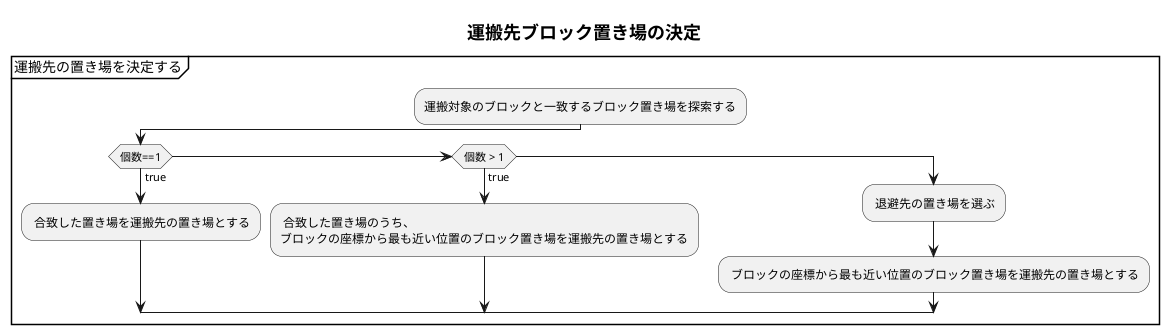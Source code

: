 @startuml
title <size:18>運搬先ブロック置き場の決定</size>



partition 運搬先の置き場を決定する {
	:運搬対象のブロックと一致するブロック置き場を探索する;
	if(個数==1) then (true)
		: 合致した置き場を運搬先の置き場とする;
	else if(個数 > 1) then (true)
		: 合致した置き場のうち、\nブロックの座標から最も近い位置のブロック置き場を運搬先の置き場とする;
	else
		: 退避先の置き場を選ぶ;
		: ブロックの座標から最も近い位置のブロック置き場を運搬先の置き場とする;
	endif
}



@enduml